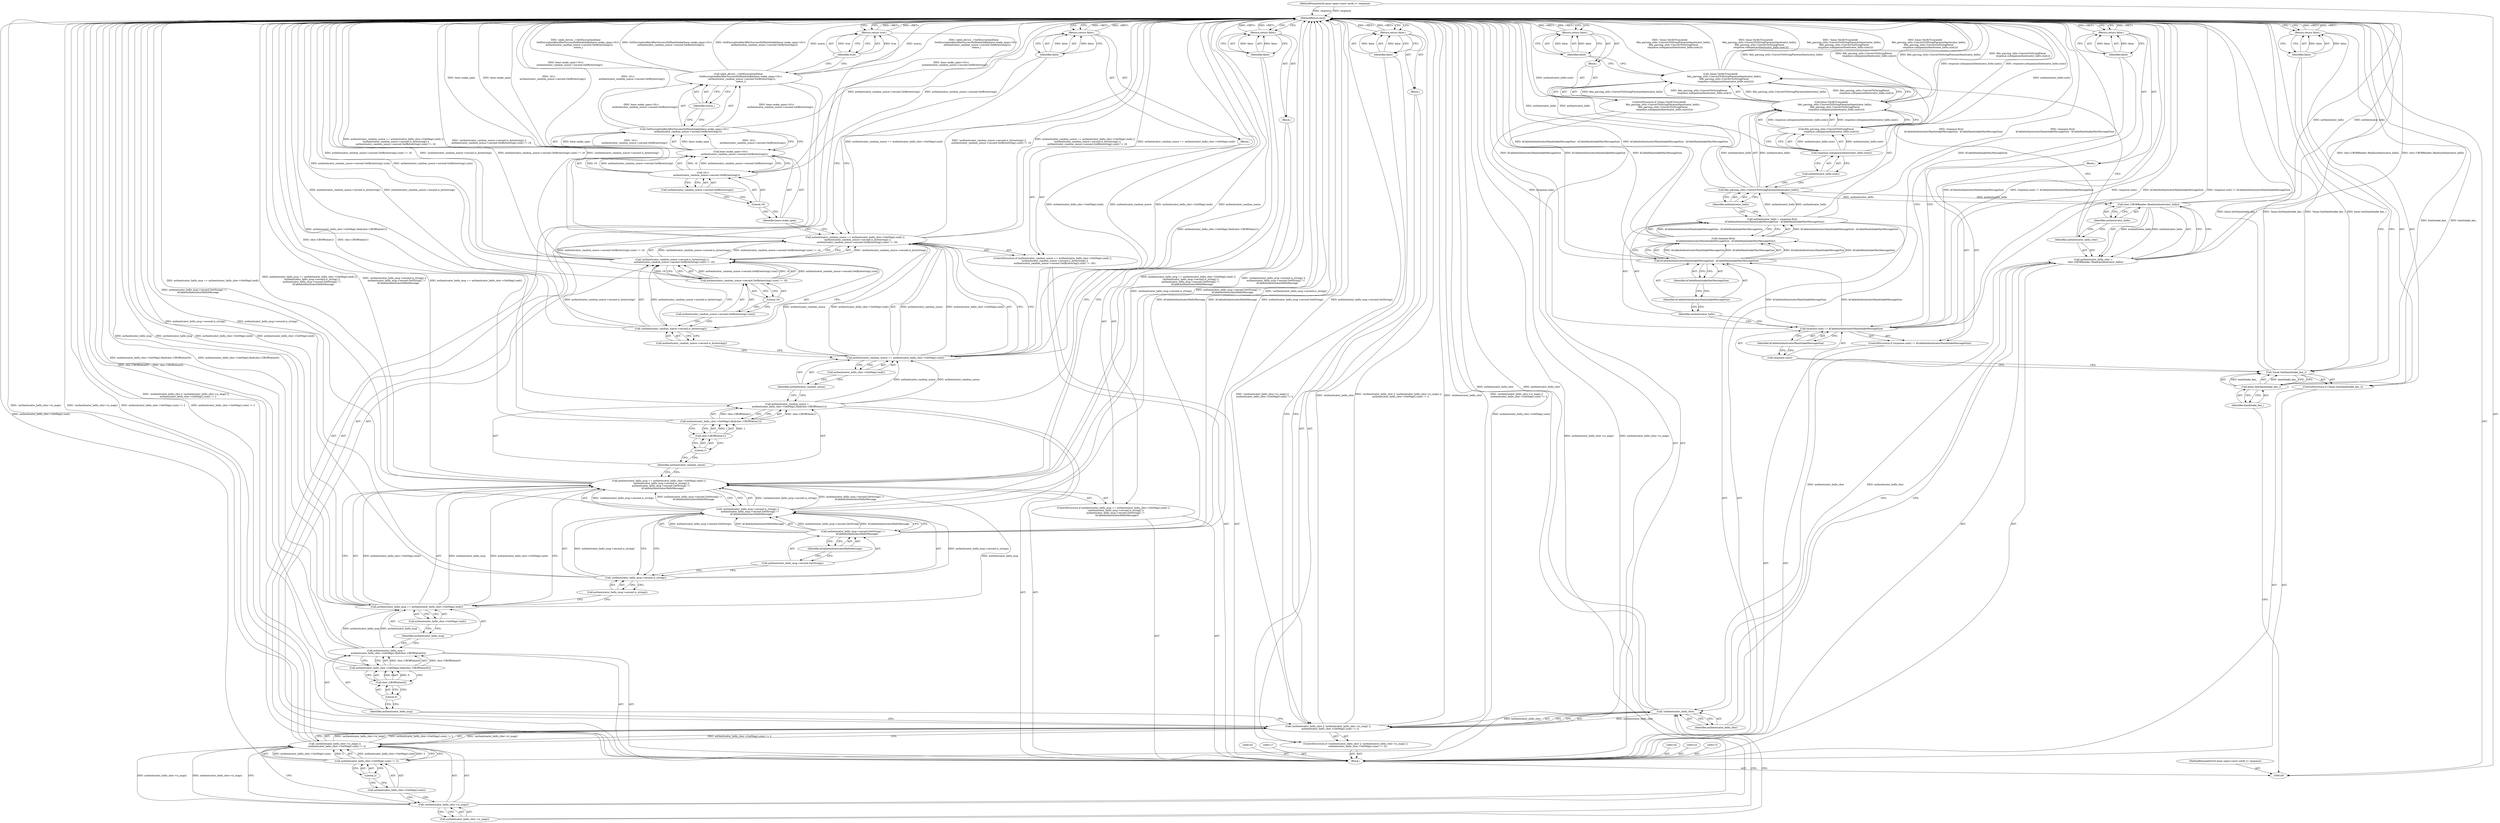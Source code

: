 digraph "0_Chrome_9cfe470d793da6e09b966d435c8fa2ba1625d5fe_0" {
"1000203" [label="(MethodReturn,bool)"];
"1000118" [label="(Call,authenticator_hello = response.first(\n      kCableAuthenticatorHandshakeMessageSize - kCableHandshakeMacMessageSize))"];
"1000119" [label="(Identifier,authenticator_hello)"];
"1000120" [label="(Call,response.first(\n      kCableAuthenticatorHandshakeMessageSize - kCableHandshakeMacMessageSize))"];
"1000123" [label="(Identifier,kCableHandshakeMacMessageSize)"];
"1000121" [label="(Call,kCableAuthenticatorHandshakeMessageSize - kCableHandshakeMacMessageSize)"];
"1000122" [label="(Identifier,kCableAuthenticatorHandshakeMessageSize)"];
"1000124" [label="(ControlStructure,if (!hmac.VerifyTruncated(\n          fido_parsing_utils::ConvertToStringPiece(authenticator_hello),\n          fido_parsing_utils::ConvertToStringPiece(\n              response.subspan(authenticator_hello.size())))))"];
"1000125" [label="(Call,!hmac.VerifyTruncated(\n          fido_parsing_utils::ConvertToStringPiece(authenticator_hello),\n          fido_parsing_utils::ConvertToStringPiece(\n              response.subspan(authenticator_hello.size()))))"];
"1000126" [label="(Call,hmac.VerifyTruncated(\n          fido_parsing_utils::ConvertToStringPiece(authenticator_hello),\n          fido_parsing_utils::ConvertToStringPiece(\n              response.subspan(authenticator_hello.size()))))"];
"1000127" [label="(Call,fido_parsing_utils::ConvertToStringPiece(authenticator_hello))"];
"1000128" [label="(Identifier,authenticator_hello)"];
"1000129" [label="(Call,fido_parsing_utils::ConvertToStringPiece(\n              response.subspan(authenticator_hello.size())))"];
"1000130" [label="(Call,response.subspan(authenticator_hello.size()))"];
"1000131" [label="(Call,authenticator_hello.size())"];
"1000132" [label="(Block,)"];
"1000134" [label="(Identifier,false)"];
"1000133" [label="(Return,return false;)"];
"1000101" [label="(MethodParameterIn,base::span<const uint8_t> response)"];
"1000323" [label="(MethodParameterOut,base::span<const uint8_t> response)"];
"1000102" [label="(Block,)"];
"1000136" [label="(Call,authenticator_hello_cbor =\n      cbor::CBORReader::Read(authenticator_hello))"];
"1000137" [label="(Identifier,authenticator_hello_cbor)"];
"1000139" [label="(Identifier,authenticator_hello)"];
"1000138" [label="(Call,cbor::CBORReader::Read(authenticator_hello))"];
"1000140" [label="(ControlStructure,if (!authenticator_hello_cbor || !authenticator_hello_cbor->is_map() ||\n      authenticator_hello_cbor->GetMap().size() != 2))"];
"1000144" [label="(Call,!authenticator_hello_cbor->is_map() ||\n      authenticator_hello_cbor->GetMap().size() != 2)"];
"1000145" [label="(Call,!authenticator_hello_cbor->is_map())"];
"1000146" [label="(Call,authenticator_hello_cbor->is_map())"];
"1000141" [label="(Call,!authenticator_hello_cbor || !authenticator_hello_cbor->is_map() ||\n      authenticator_hello_cbor->GetMap().size() != 2)"];
"1000142" [label="(Call,!authenticator_hello_cbor)"];
"1000143" [label="(Identifier,authenticator_hello_cbor)"];
"1000149" [label="(Literal,2)"];
"1000150" [label="(Block,)"];
"1000147" [label="(Call,authenticator_hello_cbor->GetMap().size() != 2)"];
"1000148" [label="(Call,authenticator_hello_cbor->GetMap().size())"];
"1000152" [label="(Identifier,false)"];
"1000151" [label="(Return,return false;)"];
"1000154" [label="(Call,authenticator_hello_msg =\n      authenticator_hello_cbor->GetMap().find(cbor::CBORValue(0)))"];
"1000155" [label="(Identifier,authenticator_hello_msg)"];
"1000157" [label="(Call,cbor::CBORValue(0))"];
"1000156" [label="(Call,authenticator_hello_cbor->GetMap().find(cbor::CBORValue(0)))"];
"1000158" [label="(Literal,0)"];
"1000159" [label="(ControlStructure,if (authenticator_hello_msg == authenticator_hello_cbor->GetMap().end() ||\n      !authenticator_hello_msg->second.is_string() ||\n      authenticator_hello_msg->second.GetString() !=\n          kCableAuthenticatorHelloMessage))"];
"1000163" [label="(Call,authenticator_hello_cbor->GetMap().end())"];
"1000160" [label="(Call,authenticator_hello_msg == authenticator_hello_cbor->GetMap().end() ||\n      !authenticator_hello_msg->second.is_string() ||\n      authenticator_hello_msg->second.GetString() !=\n          kCableAuthenticatorHelloMessage)"];
"1000161" [label="(Call,authenticator_hello_msg == authenticator_hello_cbor->GetMap().end())"];
"1000162" [label="(Identifier,authenticator_hello_msg)"];
"1000164" [label="(Call,!authenticator_hello_msg->second.is_string() ||\n      authenticator_hello_msg->second.GetString() !=\n          kCableAuthenticatorHelloMessage)"];
"1000165" [label="(Call,!authenticator_hello_msg->second.is_string())"];
"1000166" [label="(Call,authenticator_hello_msg->second.is_string())"];
"1000167" [label="(Call,authenticator_hello_msg->second.GetString() !=\n          kCableAuthenticatorHelloMessage)"];
"1000168" [label="(Call,authenticator_hello_msg->second.GetString())"];
"1000169" [label="(Identifier,kCableAuthenticatorHelloMessage)"];
"1000170" [label="(Block,)"];
"1000172" [label="(Identifier,false)"];
"1000171" [label="(Return,return false;)"];
"1000174" [label="(Call,authenticator_random_nonce =\n      authenticator_hello_cbor->GetMap().find(cbor::CBORValue(1)))"];
"1000175" [label="(Identifier,authenticator_random_nonce)"];
"1000177" [label="(Call,cbor::CBORValue(1))"];
"1000176" [label="(Call,authenticator_hello_cbor->GetMap().find(cbor::CBORValue(1)))"];
"1000178" [label="(Literal,1)"];
"1000179" [label="(ControlStructure,if (authenticator_random_nonce == authenticator_hello_cbor->GetMap().end() ||\n      !authenticator_random_nonce->second.is_bytestring() ||\n      authenticator_random_nonce->second.GetBytestring().size() != 16))"];
"1000183" [label="(Call,authenticator_hello_cbor->GetMap().end())"];
"1000180" [label="(Call,authenticator_random_nonce == authenticator_hello_cbor->GetMap().end() ||\n      !authenticator_random_nonce->second.is_bytestring() ||\n      authenticator_random_nonce->second.GetBytestring().size() != 16)"];
"1000181" [label="(Call,authenticator_random_nonce == authenticator_hello_cbor->GetMap().end())"];
"1000182" [label="(Identifier,authenticator_random_nonce)"];
"1000184" [label="(Call,!authenticator_random_nonce->second.is_bytestring() ||\n      authenticator_random_nonce->second.GetBytestring().size() != 16)"];
"1000185" [label="(Call,!authenticator_random_nonce->second.is_bytestring())"];
"1000186" [label="(Call,authenticator_random_nonce->second.is_bytestring())"];
"1000107" [label="(Identifier,handshake_key_)"];
"1000104" [label="(ControlStructure,if (!hmac.Init(handshake_key_)))"];
"1000105" [label="(Call,!hmac.Init(handshake_key_))"];
"1000106" [label="(Call,hmac.Init(handshake_key_))"];
"1000187" [label="(Call,authenticator_random_nonce->second.GetBytestring().size() != 16)"];
"1000188" [label="(Call,authenticator_random_nonce->second.GetBytestring().size())"];
"1000189" [label="(Literal,16)"];
"1000190" [label="(Block,)"];
"1000192" [label="(Identifier,false)"];
"1000191" [label="(Return,return false;)"];
"1000193" [label="(Call,cable_device_->SetEncryptionData(\n      GetEncryptionKeyAfterSuccessfulHandshake(base::make_span<16>(\n          authenticator_random_nonce->second.GetBytestring())),\n       nonce_))"];
"1000195" [label="(Call,base::make_span<16>(\n          authenticator_random_nonce->second.GetBytestring()))"];
"1000196" [label="(Identifier,base::make_span)"];
"1000194" [label="(Call,GetEncryptionKeyAfterSuccessfulHandshake(base::make_span<16>(\n          authenticator_random_nonce->second.GetBytestring())))"];
"1000197" [label="(Call,16>(\n          authenticator_random_nonce->second.GetBytestring()))"];
"1000198" [label="(Literal,16)"];
"1000199" [label="(Call,authenticator_random_nonce->second.GetBytestring())"];
"1000200" [label="(Identifier,nonce_)"];
"1000202" [label="(Identifier,true)"];
"1000201" [label="(Return,return true;)"];
"1000109" [label="(Identifier,false)"];
"1000108" [label="(Return,return false;)"];
"1000110" [label="(ControlStructure,if (response.size() != kCableAuthenticatorHandshakeMessageSize))"];
"1000113" [label="(Identifier,kCableAuthenticatorHandshakeMessageSize)"];
"1000111" [label="(Call,response.size() != kCableAuthenticatorHandshakeMessageSize)"];
"1000112" [label="(Call,response.size())"];
"1000114" [label="(Block,)"];
"1000116" [label="(Identifier,false)"];
"1000115" [label="(Return,return false;)"];
"1000203" -> "1000100"  [label="AST: "];
"1000203" -> "1000108"  [label="CFG: "];
"1000203" -> "1000115"  [label="CFG: "];
"1000203" -> "1000133"  [label="CFG: "];
"1000203" -> "1000151"  [label="CFG: "];
"1000203" -> "1000171"  [label="CFG: "];
"1000203" -> "1000191"  [label="CFG: "];
"1000203" -> "1000201"  [label="CFG: "];
"1000201" -> "1000203"  [label="DDG: <RET>"];
"1000191" -> "1000203"  [label="DDG: <RET>"];
"1000133" -> "1000203"  [label="DDG: <RET>"];
"1000108" -> "1000203"  [label="DDG: <RET>"];
"1000151" -> "1000203"  [label="DDG: <RET>"];
"1000184" -> "1000203"  [label="DDG: !authenticator_random_nonce->second.is_bytestring()"];
"1000184" -> "1000203"  [label="DDG: authenticator_random_nonce->second.GetBytestring().size() != 16"];
"1000106" -> "1000203"  [label="DDG: handshake_key_"];
"1000167" -> "1000203"  [label="DDG: kCableAuthenticatorHelloMessage"];
"1000167" -> "1000203"  [label="DDG: authenticator_hello_msg->second.GetString()"];
"1000105" -> "1000203"  [label="DDG: !hmac.Init(handshake_key_)"];
"1000105" -> "1000203"  [label="DDG: hmac.Init(handshake_key_)"];
"1000160" -> "1000203"  [label="DDG: authenticator_hello_msg == authenticator_hello_cbor->GetMap().end() ||\n      !authenticator_hello_msg->second.is_string() ||\n      authenticator_hello_msg->second.GetString() !=\n          kCableAuthenticatorHelloMessage"];
"1000160" -> "1000203"  [label="DDG: !authenticator_hello_msg->second.is_string() ||\n      authenticator_hello_msg->second.GetString() !=\n          kCableAuthenticatorHelloMessage"];
"1000160" -> "1000203"  [label="DDG: authenticator_hello_msg == authenticator_hello_cbor->GetMap().end()"];
"1000180" -> "1000203"  [label="DDG: authenticator_random_nonce == authenticator_hello_cbor->GetMap().end()"];
"1000180" -> "1000203"  [label="DDG: !authenticator_random_nonce->second.is_bytestring() ||\n      authenticator_random_nonce->second.GetBytestring().size() != 16"];
"1000180" -> "1000203"  [label="DDG: authenticator_random_nonce == authenticator_hello_cbor->GetMap().end() ||\n      !authenticator_random_nonce->second.is_bytestring() ||\n      authenticator_random_nonce->second.GetBytestring().size() != 16"];
"1000126" -> "1000203"  [label="DDG: fido_parsing_utils::ConvertToStringPiece(authenticator_hello)"];
"1000126" -> "1000203"  [label="DDG: fido_parsing_utils::ConvertToStringPiece(\n              response.subspan(authenticator_hello.size()))"];
"1000111" -> "1000203"  [label="DDG: response.size()"];
"1000111" -> "1000203"  [label="DDG: kCableAuthenticatorHandshakeMessageSize"];
"1000111" -> "1000203"  [label="DDG: response.size() != kCableAuthenticatorHandshakeMessageSize"];
"1000176" -> "1000203"  [label="DDG: cbor::CBORValue(1)"];
"1000181" -> "1000203"  [label="DDG: authenticator_random_nonce"];
"1000181" -> "1000203"  [label="DDG: authenticator_hello_cbor->GetMap().end()"];
"1000187" -> "1000203"  [label="DDG: authenticator_random_nonce->second.GetBytestring().size()"];
"1000129" -> "1000203"  [label="DDG: response.subspan(authenticator_hello.size())"];
"1000185" -> "1000203"  [label="DDG: authenticator_random_nonce->second.is_bytestring()"];
"1000125" -> "1000203"  [label="DDG: hmac.VerifyTruncated(\n          fido_parsing_utils::ConvertToStringPiece(authenticator_hello),\n          fido_parsing_utils::ConvertToStringPiece(\n              response.subspan(authenticator_hello.size())))"];
"1000125" -> "1000203"  [label="DDG: !hmac.VerifyTruncated(\n          fido_parsing_utils::ConvertToStringPiece(authenticator_hello),\n          fido_parsing_utils::ConvertToStringPiece(\n              response.subspan(authenticator_hello.size())))"];
"1000141" -> "1000203"  [label="DDG: !authenticator_hello_cbor"];
"1000141" -> "1000203"  [label="DDG: !authenticator_hello_cbor || !authenticator_hello_cbor->is_map() ||\n      authenticator_hello_cbor->GetMap().size() != 2"];
"1000141" -> "1000203"  [label="DDG: !authenticator_hello_cbor->is_map() ||\n      authenticator_hello_cbor->GetMap().size() != 2"];
"1000193" -> "1000203"  [label="DDG: GetEncryptionKeyAfterSuccessfulHandshake(base::make_span<16>(\n          authenticator_random_nonce->second.GetBytestring()))"];
"1000193" -> "1000203"  [label="DDG: nonce_"];
"1000193" -> "1000203"  [label="DDG: cable_device_->SetEncryptionData(\n      GetEncryptionKeyAfterSuccessfulHandshake(base::make_span<16>(\n          authenticator_random_nonce->second.GetBytestring())),\n       nonce_)"];
"1000156" -> "1000203"  [label="DDG: cbor::CBORValue(0)"];
"1000121" -> "1000203"  [label="DDG: kCableHandshakeMacMessageSize"];
"1000121" -> "1000203"  [label="DDG: kCableAuthenticatorHandshakeMessageSize"];
"1000138" -> "1000203"  [label="DDG: authenticator_hello"];
"1000165" -> "1000203"  [label="DDG: authenticator_hello_msg->second.is_string()"];
"1000194" -> "1000203"  [label="DDG: base::make_span<16>(\n          authenticator_random_nonce->second.GetBytestring())"];
"1000164" -> "1000203"  [label="DDG: authenticator_hello_msg->second.GetString() !=\n          kCableAuthenticatorHelloMessage"];
"1000164" -> "1000203"  [label="DDG: !authenticator_hello_msg->second.is_string()"];
"1000120" -> "1000203"  [label="DDG: kCableAuthenticatorHandshakeMessageSize - kCableHandshakeMacMessageSize"];
"1000147" -> "1000203"  [label="DDG: authenticator_hello_cbor->GetMap().size()"];
"1000174" -> "1000203"  [label="DDG: authenticator_hello_cbor->GetMap().find(cbor::CBORValue(1))"];
"1000195" -> "1000203"  [label="DDG: 16>(\n          authenticator_random_nonce->second.GetBytestring())"];
"1000195" -> "1000203"  [label="DDG: base::make_span"];
"1000197" -> "1000203"  [label="DDG: authenticator_random_nonce->second.GetBytestring()"];
"1000101" -> "1000203"  [label="DDG: response"];
"1000118" -> "1000203"  [label="DDG: response.first(\n      kCableAuthenticatorHandshakeMessageSize - kCableHandshakeMacMessageSize)"];
"1000142" -> "1000203"  [label="DDG: authenticator_hello_cbor"];
"1000144" -> "1000203"  [label="DDG: !authenticator_hello_cbor->is_map()"];
"1000144" -> "1000203"  [label="DDG: authenticator_hello_cbor->GetMap().size() != 2"];
"1000136" -> "1000203"  [label="DDG: cbor::CBORReader::Read(authenticator_hello)"];
"1000127" -> "1000203"  [label="DDG: authenticator_hello"];
"1000154" -> "1000203"  [label="DDG: authenticator_hello_cbor->GetMap().find(cbor::CBORValue(0))"];
"1000161" -> "1000203"  [label="DDG: authenticator_hello_cbor->GetMap().end()"];
"1000161" -> "1000203"  [label="DDG: authenticator_hello_msg"];
"1000145" -> "1000203"  [label="DDG: authenticator_hello_cbor->is_map()"];
"1000130" -> "1000203"  [label="DDG: authenticator_hello.size()"];
"1000115" -> "1000203"  [label="DDG: <RET>"];
"1000171" -> "1000203"  [label="DDG: <RET>"];
"1000118" -> "1000102"  [label="AST: "];
"1000118" -> "1000120"  [label="CFG: "];
"1000119" -> "1000118"  [label="AST: "];
"1000120" -> "1000118"  [label="AST: "];
"1000128" -> "1000118"  [label="CFG: "];
"1000118" -> "1000203"  [label="DDG: response.first(\n      kCableAuthenticatorHandshakeMessageSize - kCableHandshakeMacMessageSize)"];
"1000120" -> "1000118"  [label="DDG: kCableAuthenticatorHandshakeMessageSize - kCableHandshakeMacMessageSize"];
"1000118" -> "1000127"  [label="DDG: authenticator_hello"];
"1000119" -> "1000118"  [label="AST: "];
"1000119" -> "1000111"  [label="CFG: "];
"1000122" -> "1000119"  [label="CFG: "];
"1000120" -> "1000118"  [label="AST: "];
"1000120" -> "1000121"  [label="CFG: "];
"1000121" -> "1000120"  [label="AST: "];
"1000118" -> "1000120"  [label="CFG: "];
"1000120" -> "1000203"  [label="DDG: kCableAuthenticatorHandshakeMessageSize - kCableHandshakeMacMessageSize"];
"1000120" -> "1000118"  [label="DDG: kCableAuthenticatorHandshakeMessageSize - kCableHandshakeMacMessageSize"];
"1000121" -> "1000120"  [label="DDG: kCableAuthenticatorHandshakeMessageSize"];
"1000121" -> "1000120"  [label="DDG: kCableHandshakeMacMessageSize"];
"1000123" -> "1000121"  [label="AST: "];
"1000123" -> "1000122"  [label="CFG: "];
"1000121" -> "1000123"  [label="CFG: "];
"1000121" -> "1000120"  [label="AST: "];
"1000121" -> "1000123"  [label="CFG: "];
"1000122" -> "1000121"  [label="AST: "];
"1000123" -> "1000121"  [label="AST: "];
"1000120" -> "1000121"  [label="CFG: "];
"1000121" -> "1000203"  [label="DDG: kCableHandshakeMacMessageSize"];
"1000121" -> "1000203"  [label="DDG: kCableAuthenticatorHandshakeMessageSize"];
"1000121" -> "1000120"  [label="DDG: kCableAuthenticatorHandshakeMessageSize"];
"1000121" -> "1000120"  [label="DDG: kCableHandshakeMacMessageSize"];
"1000111" -> "1000121"  [label="DDG: kCableAuthenticatorHandshakeMessageSize"];
"1000122" -> "1000121"  [label="AST: "];
"1000122" -> "1000119"  [label="CFG: "];
"1000123" -> "1000122"  [label="CFG: "];
"1000124" -> "1000102"  [label="AST: "];
"1000125" -> "1000124"  [label="AST: "];
"1000132" -> "1000124"  [label="AST: "];
"1000125" -> "1000124"  [label="AST: "];
"1000125" -> "1000126"  [label="CFG: "];
"1000126" -> "1000125"  [label="AST: "];
"1000134" -> "1000125"  [label="CFG: "];
"1000137" -> "1000125"  [label="CFG: "];
"1000125" -> "1000203"  [label="DDG: hmac.VerifyTruncated(\n          fido_parsing_utils::ConvertToStringPiece(authenticator_hello),\n          fido_parsing_utils::ConvertToStringPiece(\n              response.subspan(authenticator_hello.size())))"];
"1000125" -> "1000203"  [label="DDG: !hmac.VerifyTruncated(\n          fido_parsing_utils::ConvertToStringPiece(authenticator_hello),\n          fido_parsing_utils::ConvertToStringPiece(\n              response.subspan(authenticator_hello.size())))"];
"1000126" -> "1000125"  [label="DDG: fido_parsing_utils::ConvertToStringPiece(authenticator_hello)"];
"1000126" -> "1000125"  [label="DDG: fido_parsing_utils::ConvertToStringPiece(\n              response.subspan(authenticator_hello.size()))"];
"1000126" -> "1000125"  [label="AST: "];
"1000126" -> "1000129"  [label="CFG: "];
"1000127" -> "1000126"  [label="AST: "];
"1000129" -> "1000126"  [label="AST: "];
"1000125" -> "1000126"  [label="CFG: "];
"1000126" -> "1000203"  [label="DDG: fido_parsing_utils::ConvertToStringPiece(authenticator_hello)"];
"1000126" -> "1000203"  [label="DDG: fido_parsing_utils::ConvertToStringPiece(\n              response.subspan(authenticator_hello.size()))"];
"1000126" -> "1000125"  [label="DDG: fido_parsing_utils::ConvertToStringPiece(authenticator_hello)"];
"1000126" -> "1000125"  [label="DDG: fido_parsing_utils::ConvertToStringPiece(\n              response.subspan(authenticator_hello.size()))"];
"1000127" -> "1000126"  [label="DDG: authenticator_hello"];
"1000129" -> "1000126"  [label="DDG: response.subspan(authenticator_hello.size())"];
"1000127" -> "1000126"  [label="AST: "];
"1000127" -> "1000128"  [label="CFG: "];
"1000128" -> "1000127"  [label="AST: "];
"1000131" -> "1000127"  [label="CFG: "];
"1000127" -> "1000203"  [label="DDG: authenticator_hello"];
"1000127" -> "1000126"  [label="DDG: authenticator_hello"];
"1000118" -> "1000127"  [label="DDG: authenticator_hello"];
"1000127" -> "1000138"  [label="DDG: authenticator_hello"];
"1000128" -> "1000127"  [label="AST: "];
"1000128" -> "1000118"  [label="CFG: "];
"1000127" -> "1000128"  [label="CFG: "];
"1000129" -> "1000126"  [label="AST: "];
"1000129" -> "1000130"  [label="CFG: "];
"1000130" -> "1000129"  [label="AST: "];
"1000126" -> "1000129"  [label="CFG: "];
"1000129" -> "1000203"  [label="DDG: response.subspan(authenticator_hello.size())"];
"1000129" -> "1000126"  [label="DDG: response.subspan(authenticator_hello.size())"];
"1000130" -> "1000129"  [label="DDG: authenticator_hello.size()"];
"1000130" -> "1000129"  [label="AST: "];
"1000130" -> "1000131"  [label="CFG: "];
"1000131" -> "1000130"  [label="AST: "];
"1000129" -> "1000130"  [label="CFG: "];
"1000130" -> "1000203"  [label="DDG: authenticator_hello.size()"];
"1000130" -> "1000129"  [label="DDG: authenticator_hello.size()"];
"1000131" -> "1000130"  [label="AST: "];
"1000131" -> "1000127"  [label="CFG: "];
"1000130" -> "1000131"  [label="CFG: "];
"1000132" -> "1000124"  [label="AST: "];
"1000133" -> "1000132"  [label="AST: "];
"1000134" -> "1000133"  [label="AST: "];
"1000134" -> "1000125"  [label="CFG: "];
"1000133" -> "1000134"  [label="CFG: "];
"1000134" -> "1000133"  [label="DDG: false"];
"1000133" -> "1000132"  [label="AST: "];
"1000133" -> "1000134"  [label="CFG: "];
"1000134" -> "1000133"  [label="AST: "];
"1000203" -> "1000133"  [label="CFG: "];
"1000133" -> "1000203"  [label="DDG: <RET>"];
"1000134" -> "1000133"  [label="DDG: false"];
"1000101" -> "1000100"  [label="AST: "];
"1000101" -> "1000203"  [label="DDG: response"];
"1000323" -> "1000100"  [label="AST: "];
"1000102" -> "1000100"  [label="AST: "];
"1000103" -> "1000102"  [label="AST: "];
"1000104" -> "1000102"  [label="AST: "];
"1000110" -> "1000102"  [label="AST: "];
"1000117" -> "1000102"  [label="AST: "];
"1000118" -> "1000102"  [label="AST: "];
"1000124" -> "1000102"  [label="AST: "];
"1000135" -> "1000102"  [label="AST: "];
"1000136" -> "1000102"  [label="AST: "];
"1000140" -> "1000102"  [label="AST: "];
"1000153" -> "1000102"  [label="AST: "];
"1000154" -> "1000102"  [label="AST: "];
"1000159" -> "1000102"  [label="AST: "];
"1000173" -> "1000102"  [label="AST: "];
"1000174" -> "1000102"  [label="AST: "];
"1000179" -> "1000102"  [label="AST: "];
"1000193" -> "1000102"  [label="AST: "];
"1000201" -> "1000102"  [label="AST: "];
"1000136" -> "1000102"  [label="AST: "];
"1000136" -> "1000138"  [label="CFG: "];
"1000137" -> "1000136"  [label="AST: "];
"1000138" -> "1000136"  [label="AST: "];
"1000143" -> "1000136"  [label="CFG: "];
"1000136" -> "1000203"  [label="DDG: cbor::CBORReader::Read(authenticator_hello)"];
"1000138" -> "1000136"  [label="DDG: authenticator_hello"];
"1000136" -> "1000142"  [label="DDG: authenticator_hello_cbor"];
"1000137" -> "1000136"  [label="AST: "];
"1000137" -> "1000125"  [label="CFG: "];
"1000139" -> "1000137"  [label="CFG: "];
"1000139" -> "1000138"  [label="AST: "];
"1000139" -> "1000137"  [label="CFG: "];
"1000138" -> "1000139"  [label="CFG: "];
"1000138" -> "1000136"  [label="AST: "];
"1000138" -> "1000139"  [label="CFG: "];
"1000139" -> "1000138"  [label="AST: "];
"1000136" -> "1000138"  [label="CFG: "];
"1000138" -> "1000203"  [label="DDG: authenticator_hello"];
"1000138" -> "1000136"  [label="DDG: authenticator_hello"];
"1000127" -> "1000138"  [label="DDG: authenticator_hello"];
"1000140" -> "1000102"  [label="AST: "];
"1000141" -> "1000140"  [label="AST: "];
"1000150" -> "1000140"  [label="AST: "];
"1000144" -> "1000141"  [label="AST: "];
"1000144" -> "1000145"  [label="CFG: "];
"1000144" -> "1000147"  [label="CFG: "];
"1000145" -> "1000144"  [label="AST: "];
"1000147" -> "1000144"  [label="AST: "];
"1000141" -> "1000144"  [label="CFG: "];
"1000144" -> "1000203"  [label="DDG: !authenticator_hello_cbor->is_map()"];
"1000144" -> "1000203"  [label="DDG: authenticator_hello_cbor->GetMap().size() != 2"];
"1000144" -> "1000141"  [label="DDG: !authenticator_hello_cbor->is_map()"];
"1000144" -> "1000141"  [label="DDG: authenticator_hello_cbor->GetMap().size() != 2"];
"1000145" -> "1000144"  [label="DDG: authenticator_hello_cbor->is_map()"];
"1000147" -> "1000144"  [label="DDG: authenticator_hello_cbor->GetMap().size()"];
"1000147" -> "1000144"  [label="DDG: 2"];
"1000145" -> "1000144"  [label="AST: "];
"1000145" -> "1000146"  [label="CFG: "];
"1000146" -> "1000145"  [label="AST: "];
"1000148" -> "1000145"  [label="CFG: "];
"1000144" -> "1000145"  [label="CFG: "];
"1000145" -> "1000203"  [label="DDG: authenticator_hello_cbor->is_map()"];
"1000145" -> "1000144"  [label="DDG: authenticator_hello_cbor->is_map()"];
"1000146" -> "1000145"  [label="AST: "];
"1000146" -> "1000142"  [label="CFG: "];
"1000145" -> "1000146"  [label="CFG: "];
"1000141" -> "1000140"  [label="AST: "];
"1000141" -> "1000142"  [label="CFG: "];
"1000141" -> "1000144"  [label="CFG: "];
"1000142" -> "1000141"  [label="AST: "];
"1000144" -> "1000141"  [label="AST: "];
"1000152" -> "1000141"  [label="CFG: "];
"1000155" -> "1000141"  [label="CFG: "];
"1000141" -> "1000203"  [label="DDG: !authenticator_hello_cbor"];
"1000141" -> "1000203"  [label="DDG: !authenticator_hello_cbor || !authenticator_hello_cbor->is_map() ||\n      authenticator_hello_cbor->GetMap().size() != 2"];
"1000141" -> "1000203"  [label="DDG: !authenticator_hello_cbor->is_map() ||\n      authenticator_hello_cbor->GetMap().size() != 2"];
"1000142" -> "1000141"  [label="DDG: authenticator_hello_cbor"];
"1000144" -> "1000141"  [label="DDG: !authenticator_hello_cbor->is_map()"];
"1000144" -> "1000141"  [label="DDG: authenticator_hello_cbor->GetMap().size() != 2"];
"1000142" -> "1000141"  [label="AST: "];
"1000142" -> "1000143"  [label="CFG: "];
"1000143" -> "1000142"  [label="AST: "];
"1000146" -> "1000142"  [label="CFG: "];
"1000141" -> "1000142"  [label="CFG: "];
"1000142" -> "1000203"  [label="DDG: authenticator_hello_cbor"];
"1000142" -> "1000141"  [label="DDG: authenticator_hello_cbor"];
"1000136" -> "1000142"  [label="DDG: authenticator_hello_cbor"];
"1000143" -> "1000142"  [label="AST: "];
"1000143" -> "1000136"  [label="CFG: "];
"1000142" -> "1000143"  [label="CFG: "];
"1000149" -> "1000147"  [label="AST: "];
"1000149" -> "1000148"  [label="CFG: "];
"1000147" -> "1000149"  [label="CFG: "];
"1000150" -> "1000140"  [label="AST: "];
"1000151" -> "1000150"  [label="AST: "];
"1000147" -> "1000144"  [label="AST: "];
"1000147" -> "1000149"  [label="CFG: "];
"1000148" -> "1000147"  [label="AST: "];
"1000149" -> "1000147"  [label="AST: "];
"1000144" -> "1000147"  [label="CFG: "];
"1000147" -> "1000203"  [label="DDG: authenticator_hello_cbor->GetMap().size()"];
"1000147" -> "1000144"  [label="DDG: authenticator_hello_cbor->GetMap().size()"];
"1000147" -> "1000144"  [label="DDG: 2"];
"1000148" -> "1000147"  [label="AST: "];
"1000148" -> "1000145"  [label="CFG: "];
"1000149" -> "1000148"  [label="CFG: "];
"1000152" -> "1000151"  [label="AST: "];
"1000152" -> "1000141"  [label="CFG: "];
"1000151" -> "1000152"  [label="CFG: "];
"1000152" -> "1000151"  [label="DDG: false"];
"1000151" -> "1000150"  [label="AST: "];
"1000151" -> "1000152"  [label="CFG: "];
"1000152" -> "1000151"  [label="AST: "];
"1000203" -> "1000151"  [label="CFG: "];
"1000151" -> "1000203"  [label="DDG: <RET>"];
"1000152" -> "1000151"  [label="DDG: false"];
"1000154" -> "1000102"  [label="AST: "];
"1000154" -> "1000156"  [label="CFG: "];
"1000155" -> "1000154"  [label="AST: "];
"1000156" -> "1000154"  [label="AST: "];
"1000162" -> "1000154"  [label="CFG: "];
"1000154" -> "1000203"  [label="DDG: authenticator_hello_cbor->GetMap().find(cbor::CBORValue(0))"];
"1000156" -> "1000154"  [label="DDG: cbor::CBORValue(0)"];
"1000154" -> "1000161"  [label="DDG: authenticator_hello_msg"];
"1000155" -> "1000154"  [label="AST: "];
"1000155" -> "1000141"  [label="CFG: "];
"1000158" -> "1000155"  [label="CFG: "];
"1000157" -> "1000156"  [label="AST: "];
"1000157" -> "1000158"  [label="CFG: "];
"1000158" -> "1000157"  [label="AST: "];
"1000156" -> "1000157"  [label="CFG: "];
"1000157" -> "1000156"  [label="DDG: 0"];
"1000156" -> "1000154"  [label="AST: "];
"1000156" -> "1000157"  [label="CFG: "];
"1000157" -> "1000156"  [label="AST: "];
"1000154" -> "1000156"  [label="CFG: "];
"1000156" -> "1000203"  [label="DDG: cbor::CBORValue(0)"];
"1000156" -> "1000154"  [label="DDG: cbor::CBORValue(0)"];
"1000157" -> "1000156"  [label="DDG: 0"];
"1000158" -> "1000157"  [label="AST: "];
"1000158" -> "1000155"  [label="CFG: "];
"1000157" -> "1000158"  [label="CFG: "];
"1000159" -> "1000102"  [label="AST: "];
"1000160" -> "1000159"  [label="AST: "];
"1000170" -> "1000159"  [label="AST: "];
"1000163" -> "1000161"  [label="AST: "];
"1000163" -> "1000162"  [label="CFG: "];
"1000161" -> "1000163"  [label="CFG: "];
"1000160" -> "1000159"  [label="AST: "];
"1000160" -> "1000161"  [label="CFG: "];
"1000160" -> "1000164"  [label="CFG: "];
"1000161" -> "1000160"  [label="AST: "];
"1000164" -> "1000160"  [label="AST: "];
"1000172" -> "1000160"  [label="CFG: "];
"1000175" -> "1000160"  [label="CFG: "];
"1000160" -> "1000203"  [label="DDG: authenticator_hello_msg == authenticator_hello_cbor->GetMap().end() ||\n      !authenticator_hello_msg->second.is_string() ||\n      authenticator_hello_msg->second.GetString() !=\n          kCableAuthenticatorHelloMessage"];
"1000160" -> "1000203"  [label="DDG: !authenticator_hello_msg->second.is_string() ||\n      authenticator_hello_msg->second.GetString() !=\n          kCableAuthenticatorHelloMessage"];
"1000160" -> "1000203"  [label="DDG: authenticator_hello_msg == authenticator_hello_cbor->GetMap().end()"];
"1000161" -> "1000160"  [label="DDG: authenticator_hello_msg"];
"1000161" -> "1000160"  [label="DDG: authenticator_hello_cbor->GetMap().end()"];
"1000164" -> "1000160"  [label="DDG: !authenticator_hello_msg->second.is_string()"];
"1000164" -> "1000160"  [label="DDG: authenticator_hello_msg->second.GetString() !=\n          kCableAuthenticatorHelloMessage"];
"1000161" -> "1000160"  [label="AST: "];
"1000161" -> "1000163"  [label="CFG: "];
"1000162" -> "1000161"  [label="AST: "];
"1000163" -> "1000161"  [label="AST: "];
"1000166" -> "1000161"  [label="CFG: "];
"1000160" -> "1000161"  [label="CFG: "];
"1000161" -> "1000203"  [label="DDG: authenticator_hello_cbor->GetMap().end()"];
"1000161" -> "1000203"  [label="DDG: authenticator_hello_msg"];
"1000161" -> "1000160"  [label="DDG: authenticator_hello_msg"];
"1000161" -> "1000160"  [label="DDG: authenticator_hello_cbor->GetMap().end()"];
"1000154" -> "1000161"  [label="DDG: authenticator_hello_msg"];
"1000162" -> "1000161"  [label="AST: "];
"1000162" -> "1000154"  [label="CFG: "];
"1000163" -> "1000162"  [label="CFG: "];
"1000164" -> "1000160"  [label="AST: "];
"1000164" -> "1000165"  [label="CFG: "];
"1000164" -> "1000167"  [label="CFG: "];
"1000165" -> "1000164"  [label="AST: "];
"1000167" -> "1000164"  [label="AST: "];
"1000160" -> "1000164"  [label="CFG: "];
"1000164" -> "1000203"  [label="DDG: authenticator_hello_msg->second.GetString() !=\n          kCableAuthenticatorHelloMessage"];
"1000164" -> "1000203"  [label="DDG: !authenticator_hello_msg->second.is_string()"];
"1000164" -> "1000160"  [label="DDG: !authenticator_hello_msg->second.is_string()"];
"1000164" -> "1000160"  [label="DDG: authenticator_hello_msg->second.GetString() !=\n          kCableAuthenticatorHelloMessage"];
"1000165" -> "1000164"  [label="DDG: authenticator_hello_msg->second.is_string()"];
"1000167" -> "1000164"  [label="DDG: authenticator_hello_msg->second.GetString()"];
"1000167" -> "1000164"  [label="DDG: kCableAuthenticatorHelloMessage"];
"1000165" -> "1000164"  [label="AST: "];
"1000165" -> "1000166"  [label="CFG: "];
"1000166" -> "1000165"  [label="AST: "];
"1000168" -> "1000165"  [label="CFG: "];
"1000164" -> "1000165"  [label="CFG: "];
"1000165" -> "1000203"  [label="DDG: authenticator_hello_msg->second.is_string()"];
"1000165" -> "1000164"  [label="DDG: authenticator_hello_msg->second.is_string()"];
"1000166" -> "1000165"  [label="AST: "];
"1000166" -> "1000161"  [label="CFG: "];
"1000165" -> "1000166"  [label="CFG: "];
"1000167" -> "1000164"  [label="AST: "];
"1000167" -> "1000169"  [label="CFG: "];
"1000168" -> "1000167"  [label="AST: "];
"1000169" -> "1000167"  [label="AST: "];
"1000164" -> "1000167"  [label="CFG: "];
"1000167" -> "1000203"  [label="DDG: kCableAuthenticatorHelloMessage"];
"1000167" -> "1000203"  [label="DDG: authenticator_hello_msg->second.GetString()"];
"1000167" -> "1000164"  [label="DDG: authenticator_hello_msg->second.GetString()"];
"1000167" -> "1000164"  [label="DDG: kCableAuthenticatorHelloMessage"];
"1000168" -> "1000167"  [label="AST: "];
"1000168" -> "1000165"  [label="CFG: "];
"1000169" -> "1000168"  [label="CFG: "];
"1000169" -> "1000167"  [label="AST: "];
"1000169" -> "1000168"  [label="CFG: "];
"1000167" -> "1000169"  [label="CFG: "];
"1000170" -> "1000159"  [label="AST: "];
"1000171" -> "1000170"  [label="AST: "];
"1000172" -> "1000171"  [label="AST: "];
"1000172" -> "1000160"  [label="CFG: "];
"1000171" -> "1000172"  [label="CFG: "];
"1000172" -> "1000171"  [label="DDG: false"];
"1000171" -> "1000170"  [label="AST: "];
"1000171" -> "1000172"  [label="CFG: "];
"1000172" -> "1000171"  [label="AST: "];
"1000203" -> "1000171"  [label="CFG: "];
"1000171" -> "1000203"  [label="DDG: <RET>"];
"1000172" -> "1000171"  [label="DDG: false"];
"1000174" -> "1000102"  [label="AST: "];
"1000174" -> "1000176"  [label="CFG: "];
"1000175" -> "1000174"  [label="AST: "];
"1000176" -> "1000174"  [label="AST: "];
"1000182" -> "1000174"  [label="CFG: "];
"1000174" -> "1000203"  [label="DDG: authenticator_hello_cbor->GetMap().find(cbor::CBORValue(1))"];
"1000176" -> "1000174"  [label="DDG: cbor::CBORValue(1)"];
"1000174" -> "1000181"  [label="DDG: authenticator_random_nonce"];
"1000175" -> "1000174"  [label="AST: "];
"1000175" -> "1000160"  [label="CFG: "];
"1000178" -> "1000175"  [label="CFG: "];
"1000177" -> "1000176"  [label="AST: "];
"1000177" -> "1000178"  [label="CFG: "];
"1000178" -> "1000177"  [label="AST: "];
"1000176" -> "1000177"  [label="CFG: "];
"1000177" -> "1000176"  [label="DDG: 1"];
"1000176" -> "1000174"  [label="AST: "];
"1000176" -> "1000177"  [label="CFG: "];
"1000177" -> "1000176"  [label="AST: "];
"1000174" -> "1000176"  [label="CFG: "];
"1000176" -> "1000203"  [label="DDG: cbor::CBORValue(1)"];
"1000176" -> "1000174"  [label="DDG: cbor::CBORValue(1)"];
"1000177" -> "1000176"  [label="DDG: 1"];
"1000178" -> "1000177"  [label="AST: "];
"1000178" -> "1000175"  [label="CFG: "];
"1000177" -> "1000178"  [label="CFG: "];
"1000179" -> "1000102"  [label="AST: "];
"1000180" -> "1000179"  [label="AST: "];
"1000190" -> "1000179"  [label="AST: "];
"1000183" -> "1000181"  [label="AST: "];
"1000183" -> "1000182"  [label="CFG: "];
"1000181" -> "1000183"  [label="CFG: "];
"1000180" -> "1000179"  [label="AST: "];
"1000180" -> "1000181"  [label="CFG: "];
"1000180" -> "1000184"  [label="CFG: "];
"1000181" -> "1000180"  [label="AST: "];
"1000184" -> "1000180"  [label="AST: "];
"1000192" -> "1000180"  [label="CFG: "];
"1000196" -> "1000180"  [label="CFG: "];
"1000180" -> "1000203"  [label="DDG: authenticator_random_nonce == authenticator_hello_cbor->GetMap().end()"];
"1000180" -> "1000203"  [label="DDG: !authenticator_random_nonce->second.is_bytestring() ||\n      authenticator_random_nonce->second.GetBytestring().size() != 16"];
"1000180" -> "1000203"  [label="DDG: authenticator_random_nonce == authenticator_hello_cbor->GetMap().end() ||\n      !authenticator_random_nonce->second.is_bytestring() ||\n      authenticator_random_nonce->second.GetBytestring().size() != 16"];
"1000181" -> "1000180"  [label="DDG: authenticator_random_nonce"];
"1000181" -> "1000180"  [label="DDG: authenticator_hello_cbor->GetMap().end()"];
"1000184" -> "1000180"  [label="DDG: !authenticator_random_nonce->second.is_bytestring()"];
"1000184" -> "1000180"  [label="DDG: authenticator_random_nonce->second.GetBytestring().size() != 16"];
"1000181" -> "1000180"  [label="AST: "];
"1000181" -> "1000183"  [label="CFG: "];
"1000182" -> "1000181"  [label="AST: "];
"1000183" -> "1000181"  [label="AST: "];
"1000186" -> "1000181"  [label="CFG: "];
"1000180" -> "1000181"  [label="CFG: "];
"1000181" -> "1000203"  [label="DDG: authenticator_random_nonce"];
"1000181" -> "1000203"  [label="DDG: authenticator_hello_cbor->GetMap().end()"];
"1000181" -> "1000180"  [label="DDG: authenticator_random_nonce"];
"1000181" -> "1000180"  [label="DDG: authenticator_hello_cbor->GetMap().end()"];
"1000174" -> "1000181"  [label="DDG: authenticator_random_nonce"];
"1000182" -> "1000181"  [label="AST: "];
"1000182" -> "1000174"  [label="CFG: "];
"1000183" -> "1000182"  [label="CFG: "];
"1000184" -> "1000180"  [label="AST: "];
"1000184" -> "1000185"  [label="CFG: "];
"1000184" -> "1000187"  [label="CFG: "];
"1000185" -> "1000184"  [label="AST: "];
"1000187" -> "1000184"  [label="AST: "];
"1000180" -> "1000184"  [label="CFG: "];
"1000184" -> "1000203"  [label="DDG: !authenticator_random_nonce->second.is_bytestring()"];
"1000184" -> "1000203"  [label="DDG: authenticator_random_nonce->second.GetBytestring().size() != 16"];
"1000184" -> "1000180"  [label="DDG: !authenticator_random_nonce->second.is_bytestring()"];
"1000184" -> "1000180"  [label="DDG: authenticator_random_nonce->second.GetBytestring().size() != 16"];
"1000185" -> "1000184"  [label="DDG: authenticator_random_nonce->second.is_bytestring()"];
"1000187" -> "1000184"  [label="DDG: authenticator_random_nonce->second.GetBytestring().size()"];
"1000187" -> "1000184"  [label="DDG: 16"];
"1000185" -> "1000184"  [label="AST: "];
"1000185" -> "1000186"  [label="CFG: "];
"1000186" -> "1000185"  [label="AST: "];
"1000188" -> "1000185"  [label="CFG: "];
"1000184" -> "1000185"  [label="CFG: "];
"1000185" -> "1000203"  [label="DDG: authenticator_random_nonce->second.is_bytestring()"];
"1000185" -> "1000184"  [label="DDG: authenticator_random_nonce->second.is_bytestring()"];
"1000186" -> "1000185"  [label="AST: "];
"1000186" -> "1000181"  [label="CFG: "];
"1000185" -> "1000186"  [label="CFG: "];
"1000107" -> "1000106"  [label="AST: "];
"1000107" -> "1000100"  [label="CFG: "];
"1000106" -> "1000107"  [label="CFG: "];
"1000104" -> "1000102"  [label="AST: "];
"1000105" -> "1000104"  [label="AST: "];
"1000108" -> "1000104"  [label="AST: "];
"1000105" -> "1000104"  [label="AST: "];
"1000105" -> "1000106"  [label="CFG: "];
"1000106" -> "1000105"  [label="AST: "];
"1000109" -> "1000105"  [label="CFG: "];
"1000112" -> "1000105"  [label="CFG: "];
"1000105" -> "1000203"  [label="DDG: !hmac.Init(handshake_key_)"];
"1000105" -> "1000203"  [label="DDG: hmac.Init(handshake_key_)"];
"1000106" -> "1000105"  [label="DDG: handshake_key_"];
"1000106" -> "1000105"  [label="AST: "];
"1000106" -> "1000107"  [label="CFG: "];
"1000107" -> "1000106"  [label="AST: "];
"1000105" -> "1000106"  [label="CFG: "];
"1000106" -> "1000203"  [label="DDG: handshake_key_"];
"1000106" -> "1000105"  [label="DDG: handshake_key_"];
"1000187" -> "1000184"  [label="AST: "];
"1000187" -> "1000189"  [label="CFG: "];
"1000188" -> "1000187"  [label="AST: "];
"1000189" -> "1000187"  [label="AST: "];
"1000184" -> "1000187"  [label="CFG: "];
"1000187" -> "1000203"  [label="DDG: authenticator_random_nonce->second.GetBytestring().size()"];
"1000187" -> "1000184"  [label="DDG: authenticator_random_nonce->second.GetBytestring().size()"];
"1000187" -> "1000184"  [label="DDG: 16"];
"1000188" -> "1000187"  [label="AST: "];
"1000188" -> "1000185"  [label="CFG: "];
"1000189" -> "1000188"  [label="CFG: "];
"1000189" -> "1000187"  [label="AST: "];
"1000189" -> "1000188"  [label="CFG: "];
"1000187" -> "1000189"  [label="CFG: "];
"1000190" -> "1000179"  [label="AST: "];
"1000191" -> "1000190"  [label="AST: "];
"1000192" -> "1000191"  [label="AST: "];
"1000192" -> "1000180"  [label="CFG: "];
"1000191" -> "1000192"  [label="CFG: "];
"1000192" -> "1000191"  [label="DDG: false"];
"1000191" -> "1000190"  [label="AST: "];
"1000191" -> "1000192"  [label="CFG: "];
"1000192" -> "1000191"  [label="AST: "];
"1000203" -> "1000191"  [label="CFG: "];
"1000191" -> "1000203"  [label="DDG: <RET>"];
"1000192" -> "1000191"  [label="DDG: false"];
"1000193" -> "1000102"  [label="AST: "];
"1000193" -> "1000200"  [label="CFG: "];
"1000194" -> "1000193"  [label="AST: "];
"1000200" -> "1000193"  [label="AST: "];
"1000202" -> "1000193"  [label="CFG: "];
"1000193" -> "1000203"  [label="DDG: GetEncryptionKeyAfterSuccessfulHandshake(base::make_span<16>(\n          authenticator_random_nonce->second.GetBytestring()))"];
"1000193" -> "1000203"  [label="DDG: nonce_"];
"1000193" -> "1000203"  [label="DDG: cable_device_->SetEncryptionData(\n      GetEncryptionKeyAfterSuccessfulHandshake(base::make_span<16>(\n          authenticator_random_nonce->second.GetBytestring())),\n       nonce_)"];
"1000194" -> "1000193"  [label="DDG: base::make_span<16>(\n          authenticator_random_nonce->second.GetBytestring())"];
"1000195" -> "1000194"  [label="AST: "];
"1000195" -> "1000197"  [label="CFG: "];
"1000196" -> "1000195"  [label="AST: "];
"1000197" -> "1000195"  [label="AST: "];
"1000194" -> "1000195"  [label="CFG: "];
"1000195" -> "1000203"  [label="DDG: 16>(\n          authenticator_random_nonce->second.GetBytestring())"];
"1000195" -> "1000203"  [label="DDG: base::make_span"];
"1000195" -> "1000194"  [label="DDG: base::make_span"];
"1000195" -> "1000194"  [label="DDG: 16>(\n          authenticator_random_nonce->second.GetBytestring())"];
"1000197" -> "1000195"  [label="DDG: 16"];
"1000197" -> "1000195"  [label="DDG: authenticator_random_nonce->second.GetBytestring()"];
"1000196" -> "1000195"  [label="AST: "];
"1000196" -> "1000180"  [label="CFG: "];
"1000198" -> "1000196"  [label="CFG: "];
"1000194" -> "1000193"  [label="AST: "];
"1000194" -> "1000195"  [label="CFG: "];
"1000195" -> "1000194"  [label="AST: "];
"1000200" -> "1000194"  [label="CFG: "];
"1000194" -> "1000203"  [label="DDG: base::make_span<16>(\n          authenticator_random_nonce->second.GetBytestring())"];
"1000194" -> "1000193"  [label="DDG: base::make_span<16>(\n          authenticator_random_nonce->second.GetBytestring())"];
"1000195" -> "1000194"  [label="DDG: base::make_span"];
"1000195" -> "1000194"  [label="DDG: 16>(\n          authenticator_random_nonce->second.GetBytestring())"];
"1000197" -> "1000195"  [label="AST: "];
"1000197" -> "1000199"  [label="CFG: "];
"1000198" -> "1000197"  [label="AST: "];
"1000199" -> "1000197"  [label="AST: "];
"1000195" -> "1000197"  [label="CFG: "];
"1000197" -> "1000203"  [label="DDG: authenticator_random_nonce->second.GetBytestring()"];
"1000197" -> "1000195"  [label="DDG: 16"];
"1000197" -> "1000195"  [label="DDG: authenticator_random_nonce->second.GetBytestring()"];
"1000198" -> "1000197"  [label="AST: "];
"1000198" -> "1000196"  [label="CFG: "];
"1000199" -> "1000198"  [label="CFG: "];
"1000199" -> "1000197"  [label="AST: "];
"1000199" -> "1000198"  [label="CFG: "];
"1000197" -> "1000199"  [label="CFG: "];
"1000200" -> "1000193"  [label="AST: "];
"1000200" -> "1000194"  [label="CFG: "];
"1000193" -> "1000200"  [label="CFG: "];
"1000202" -> "1000201"  [label="AST: "];
"1000202" -> "1000193"  [label="CFG: "];
"1000201" -> "1000202"  [label="CFG: "];
"1000202" -> "1000201"  [label="DDG: true"];
"1000201" -> "1000102"  [label="AST: "];
"1000201" -> "1000202"  [label="CFG: "];
"1000202" -> "1000201"  [label="AST: "];
"1000203" -> "1000201"  [label="CFG: "];
"1000201" -> "1000203"  [label="DDG: <RET>"];
"1000202" -> "1000201"  [label="DDG: true"];
"1000109" -> "1000108"  [label="AST: "];
"1000109" -> "1000105"  [label="CFG: "];
"1000108" -> "1000109"  [label="CFG: "];
"1000109" -> "1000108"  [label="DDG: false"];
"1000108" -> "1000104"  [label="AST: "];
"1000108" -> "1000109"  [label="CFG: "];
"1000109" -> "1000108"  [label="AST: "];
"1000203" -> "1000108"  [label="CFG: "];
"1000108" -> "1000203"  [label="DDG: <RET>"];
"1000109" -> "1000108"  [label="DDG: false"];
"1000110" -> "1000102"  [label="AST: "];
"1000111" -> "1000110"  [label="AST: "];
"1000114" -> "1000110"  [label="AST: "];
"1000113" -> "1000111"  [label="AST: "];
"1000113" -> "1000112"  [label="CFG: "];
"1000111" -> "1000113"  [label="CFG: "];
"1000111" -> "1000110"  [label="AST: "];
"1000111" -> "1000113"  [label="CFG: "];
"1000112" -> "1000111"  [label="AST: "];
"1000113" -> "1000111"  [label="AST: "];
"1000116" -> "1000111"  [label="CFG: "];
"1000119" -> "1000111"  [label="CFG: "];
"1000111" -> "1000203"  [label="DDG: response.size()"];
"1000111" -> "1000203"  [label="DDG: kCableAuthenticatorHandshakeMessageSize"];
"1000111" -> "1000203"  [label="DDG: response.size() != kCableAuthenticatorHandshakeMessageSize"];
"1000111" -> "1000121"  [label="DDG: kCableAuthenticatorHandshakeMessageSize"];
"1000112" -> "1000111"  [label="AST: "];
"1000112" -> "1000105"  [label="CFG: "];
"1000113" -> "1000112"  [label="CFG: "];
"1000114" -> "1000110"  [label="AST: "];
"1000115" -> "1000114"  [label="AST: "];
"1000116" -> "1000115"  [label="AST: "];
"1000116" -> "1000111"  [label="CFG: "];
"1000115" -> "1000116"  [label="CFG: "];
"1000116" -> "1000115"  [label="DDG: false"];
"1000115" -> "1000114"  [label="AST: "];
"1000115" -> "1000116"  [label="CFG: "];
"1000116" -> "1000115"  [label="AST: "];
"1000203" -> "1000115"  [label="CFG: "];
"1000115" -> "1000203"  [label="DDG: <RET>"];
"1000116" -> "1000115"  [label="DDG: false"];
}
